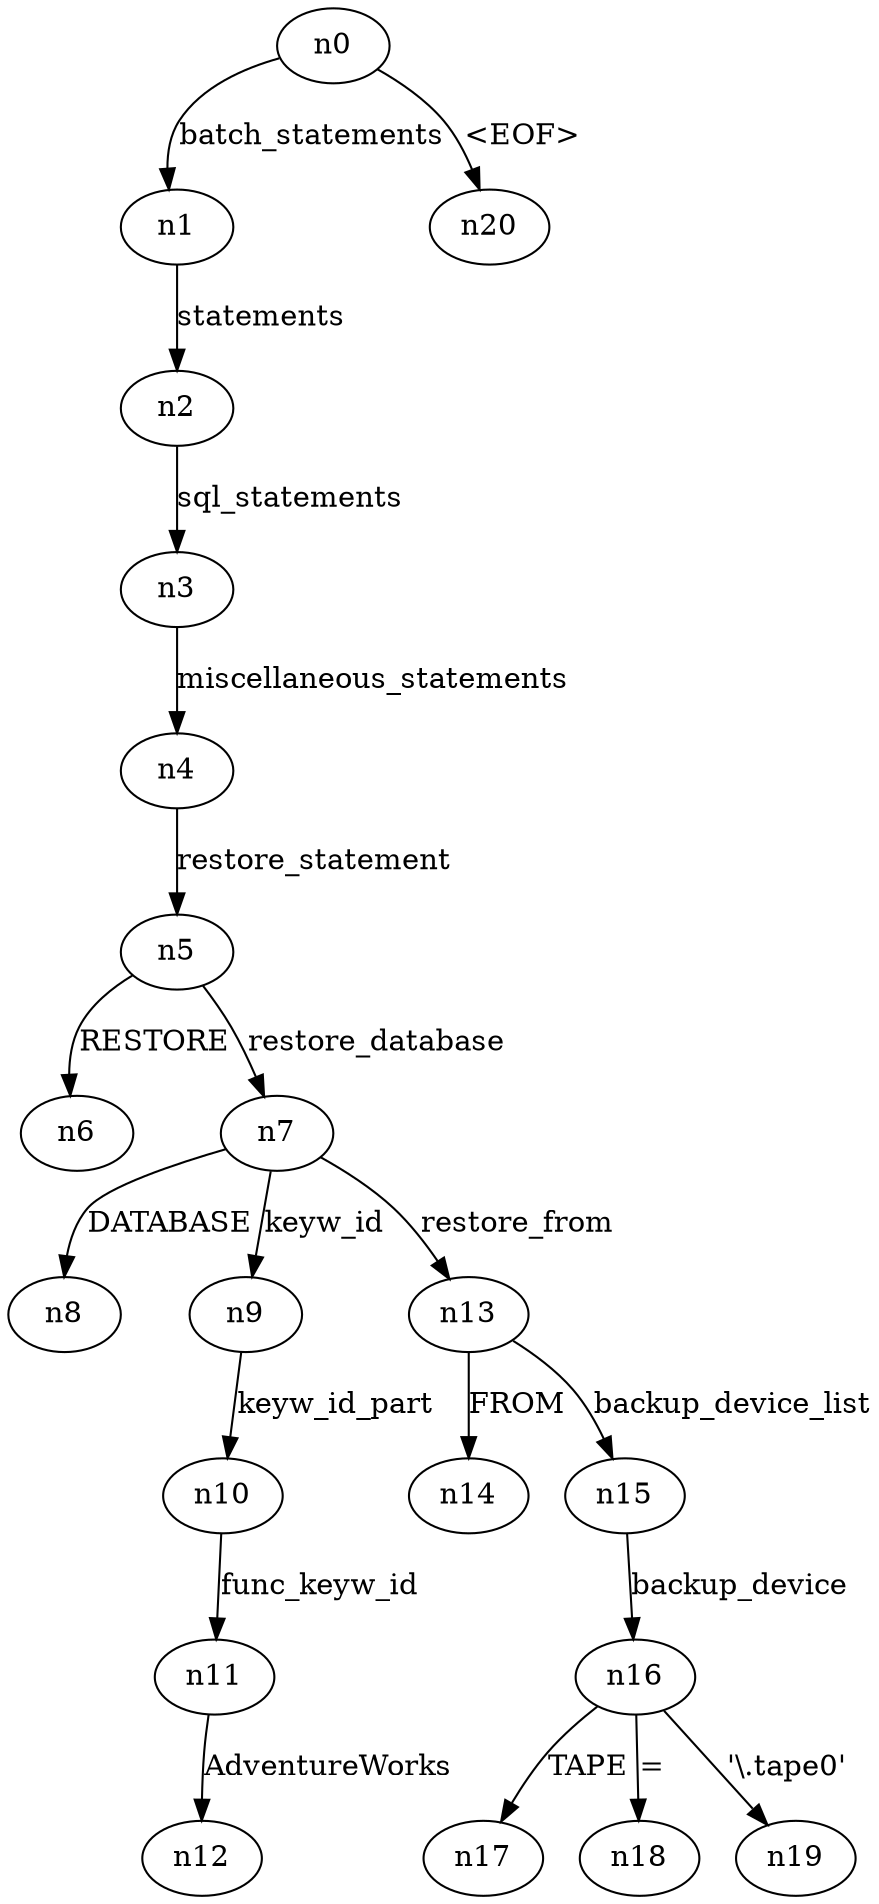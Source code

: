 digraph ParseTree {
  n0 -> n1 [label="batch_statements"];
  n1 -> n2 [label="statements"];
  n2 -> n3 [label="sql_statements"];
  n3 -> n4 [label="miscellaneous_statements"];
  n4 -> n5 [label="restore_statement"];
  n5 -> n6 [label="RESTORE"];
  n5 -> n7 [label="restore_database"];
  n7 -> n8 [label="DATABASE"];
  n7 -> n9 [label="keyw_id"];
  n9 -> n10 [label="keyw_id_part"];
  n10 -> n11 [label="func_keyw_id"];
  n11 -> n12 [label="AdventureWorks"];
  n7 -> n13 [label="restore_from"];
  n13 -> n14 [label="FROM"];
  n13 -> n15 [label="backup_device_list"];
  n15 -> n16 [label="backup_device"];
  n16 -> n17 [label="TAPE"];
  n16 -> n18 [label="="];
  n16 -> n19 [label="'\\.\tape0'"];
  n0 -> n20 [label="<EOF>"];
}